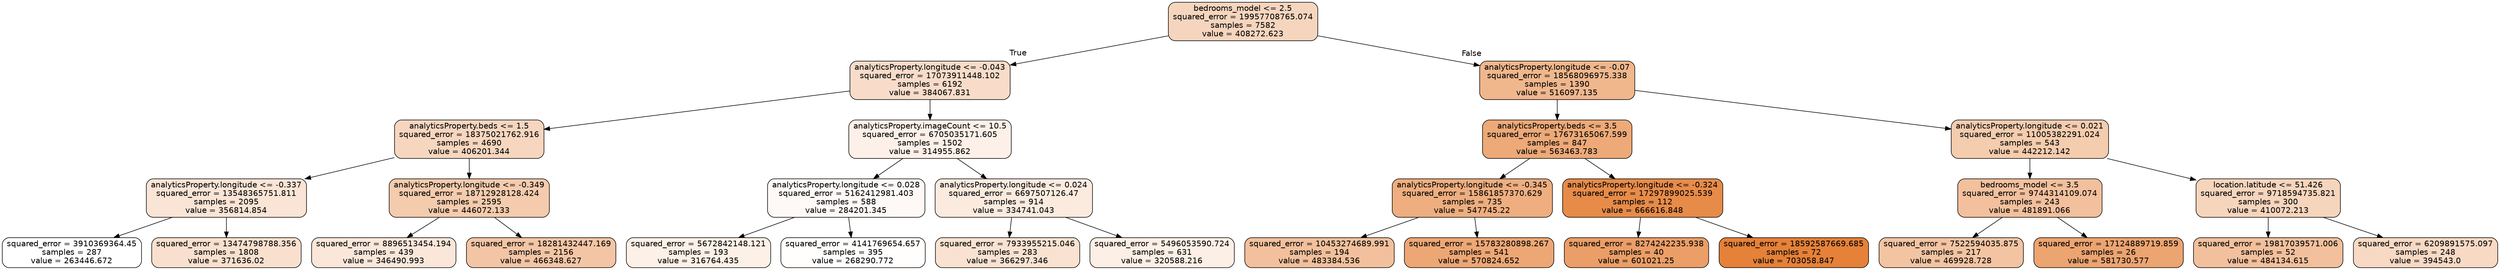 digraph Tree {
node [shape=box, style="filled, rounded", color="black", fontname="helvetica"] ;
edge [fontname="helvetica"] ;
0 [label="bedrooms_model <= 2.5\nsquared_error = 19957708765.074\nsamples = 7582\nvalue = 408272.623", fillcolor="#f6d5be"] ;
1 [label="analyticsProperty.longitude <= -0.043\nsquared_error = 17073911448.102\nsamples = 6192\nvalue = 384067.831", fillcolor="#f8dcc9"] ;
0 -> 1 [labeldistance=2.5, labelangle=45, headlabel="True"] ;
2 [label="analyticsProperty.beds <= 1.5\nsquared_error = 18375021762.916\nsamples = 4690\nvalue = 406201.344", fillcolor="#f7d6bf"] ;
1 -> 2 ;
3 [label="analyticsProperty.longitude <= -0.337\nsquared_error = 13548365751.811\nsamples = 2095\nvalue = 356814.854", fillcolor="#f9e4d5"] ;
2 -> 3 ;
4 [label="squared_error = 3910369364.45\nsamples = 287\nvalue = 263446.672", fillcolor="#ffffff"] ;
3 -> 4 ;
5 [label="squared_error = 13474798788.356\nsamples = 1808\nvalue = 371636.02", fillcolor="#f9e0ce"] ;
3 -> 5 ;
6 [label="analyticsProperty.longitude <= -0.349\nsquared_error = 18712928128.424\nsamples = 2595\nvalue = 446072.133", fillcolor="#f4cbad"] ;
2 -> 6 ;
7 [label="squared_error = 8896513454.194\nsamples = 439\nvalue = 346490.993", fillcolor="#fae7da"] ;
6 -> 7 ;
8 [label="squared_error = 18281432447.169\nsamples = 2156\nvalue = 466348.627", fillcolor="#f3c5a4"] ;
6 -> 8 ;
9 [label="analyticsProperty.imageCount <= 10.5\nsquared_error = 6705035171.605\nsamples = 1502\nvalue = 314955.862", fillcolor="#fcf0e8"] ;
1 -> 9 ;
10 [label="analyticsProperty.longitude <= 0.028\nsquared_error = 5162412981.403\nsamples = 588\nvalue = 284201.345", fillcolor="#fef9f6"] ;
9 -> 10 ;
11 [label="squared_error = 5672842148.121\nsamples = 193\nvalue = 316764.435", fillcolor="#fcf0e7"] ;
10 -> 11 ;
12 [label="squared_error = 4141769654.657\nsamples = 395\nvalue = 268290.772", fillcolor="#fffefd"] ;
10 -> 12 ;
13 [label="analyticsProperty.longitude <= 0.024\nsquared_error = 6697507126.47\nsamples = 914\nvalue = 334741.043", fillcolor="#fbebdf"] ;
9 -> 13 ;
14 [label="squared_error = 7933955215.046\nsamples = 283\nvalue = 366297.346", fillcolor="#f9e2d1"] ;
13 -> 14 ;
15 [label="squared_error = 5496053590.724\nsamples = 631\nvalue = 320588.216", fillcolor="#fcefe5"] ;
13 -> 15 ;
16 [label="analyticsProperty.longitude <= -0.07\nsquared_error = 18568096975.338\nsamples = 1390\nvalue = 516097.135", fillcolor="#f0b78d"] ;
0 -> 16 [labeldistance=2.5, labelangle=-45, headlabel="False"] ;
17 [label="analyticsProperty.beds <= 3.5\nsquared_error = 17673165067.599\nsamples = 847\nvalue = 563463.783", fillcolor="#eda978"] ;
16 -> 17 ;
18 [label="analyticsProperty.longitude <= -0.345\nsquared_error = 15861857370.629\nsamples = 735\nvalue = 547745.22", fillcolor="#eeae7f"] ;
17 -> 18 ;
19 [label="squared_error = 10453274689.991\nsamples = 194\nvalue = 483384.536", fillcolor="#f2c09c"] ;
18 -> 19 ;
20 [label="squared_error = 15783280898.267\nsamples = 541\nvalue = 570824.652", fillcolor="#eda775"] ;
18 -> 20 ;
21 [label="analyticsProperty.longitude <= -0.324\nsquared_error = 17297899025.539\nsamples = 112\nvalue = 666616.848", fillcolor="#e78b49"] ;
17 -> 21 ;
22 [label="squared_error = 8274242235.938\nsamples = 40\nvalue = 601021.25", fillcolor="#eb9e67"] ;
21 -> 22 ;
23 [label="squared_error = 18592587669.685\nsamples = 72\nvalue = 703058.847", fillcolor="#e58139"] ;
21 -> 23 ;
24 [label="analyticsProperty.longitude <= 0.021\nsquared_error = 11005382291.024\nsamples = 543\nvalue = 442212.142", fillcolor="#f4ccae"] ;
16 -> 24 ;
25 [label="bedrooms_model <= 3.5\nsquared_error = 9744314109.074\nsamples = 243\nvalue = 481891.066", fillcolor="#f2c09d"] ;
24 -> 25 ;
26 [label="squared_error = 7522594035.875\nsamples = 217\nvalue = 469928.728", fillcolor="#f3c4a2"] ;
25 -> 26 ;
27 [label="squared_error = 17124889719.859\nsamples = 26\nvalue = 581730.577", fillcolor="#eca470"] ;
25 -> 27 ;
28 [label="location.latitude <= 51.426\nsquared_error = 9718594735.821\nsamples = 300\nvalue = 410072.213", fillcolor="#f6d5bd"] ;
24 -> 28 ;
29 [label="squared_error = 19817039571.006\nsamples = 52\nvalue = 484134.615", fillcolor="#f2c09c"] ;
28 -> 29 ;
30 [label="squared_error = 6209891575.097\nsamples = 248\nvalue = 394543.0", fillcolor="#f7d9c4"] ;
28 -> 30 ;
}